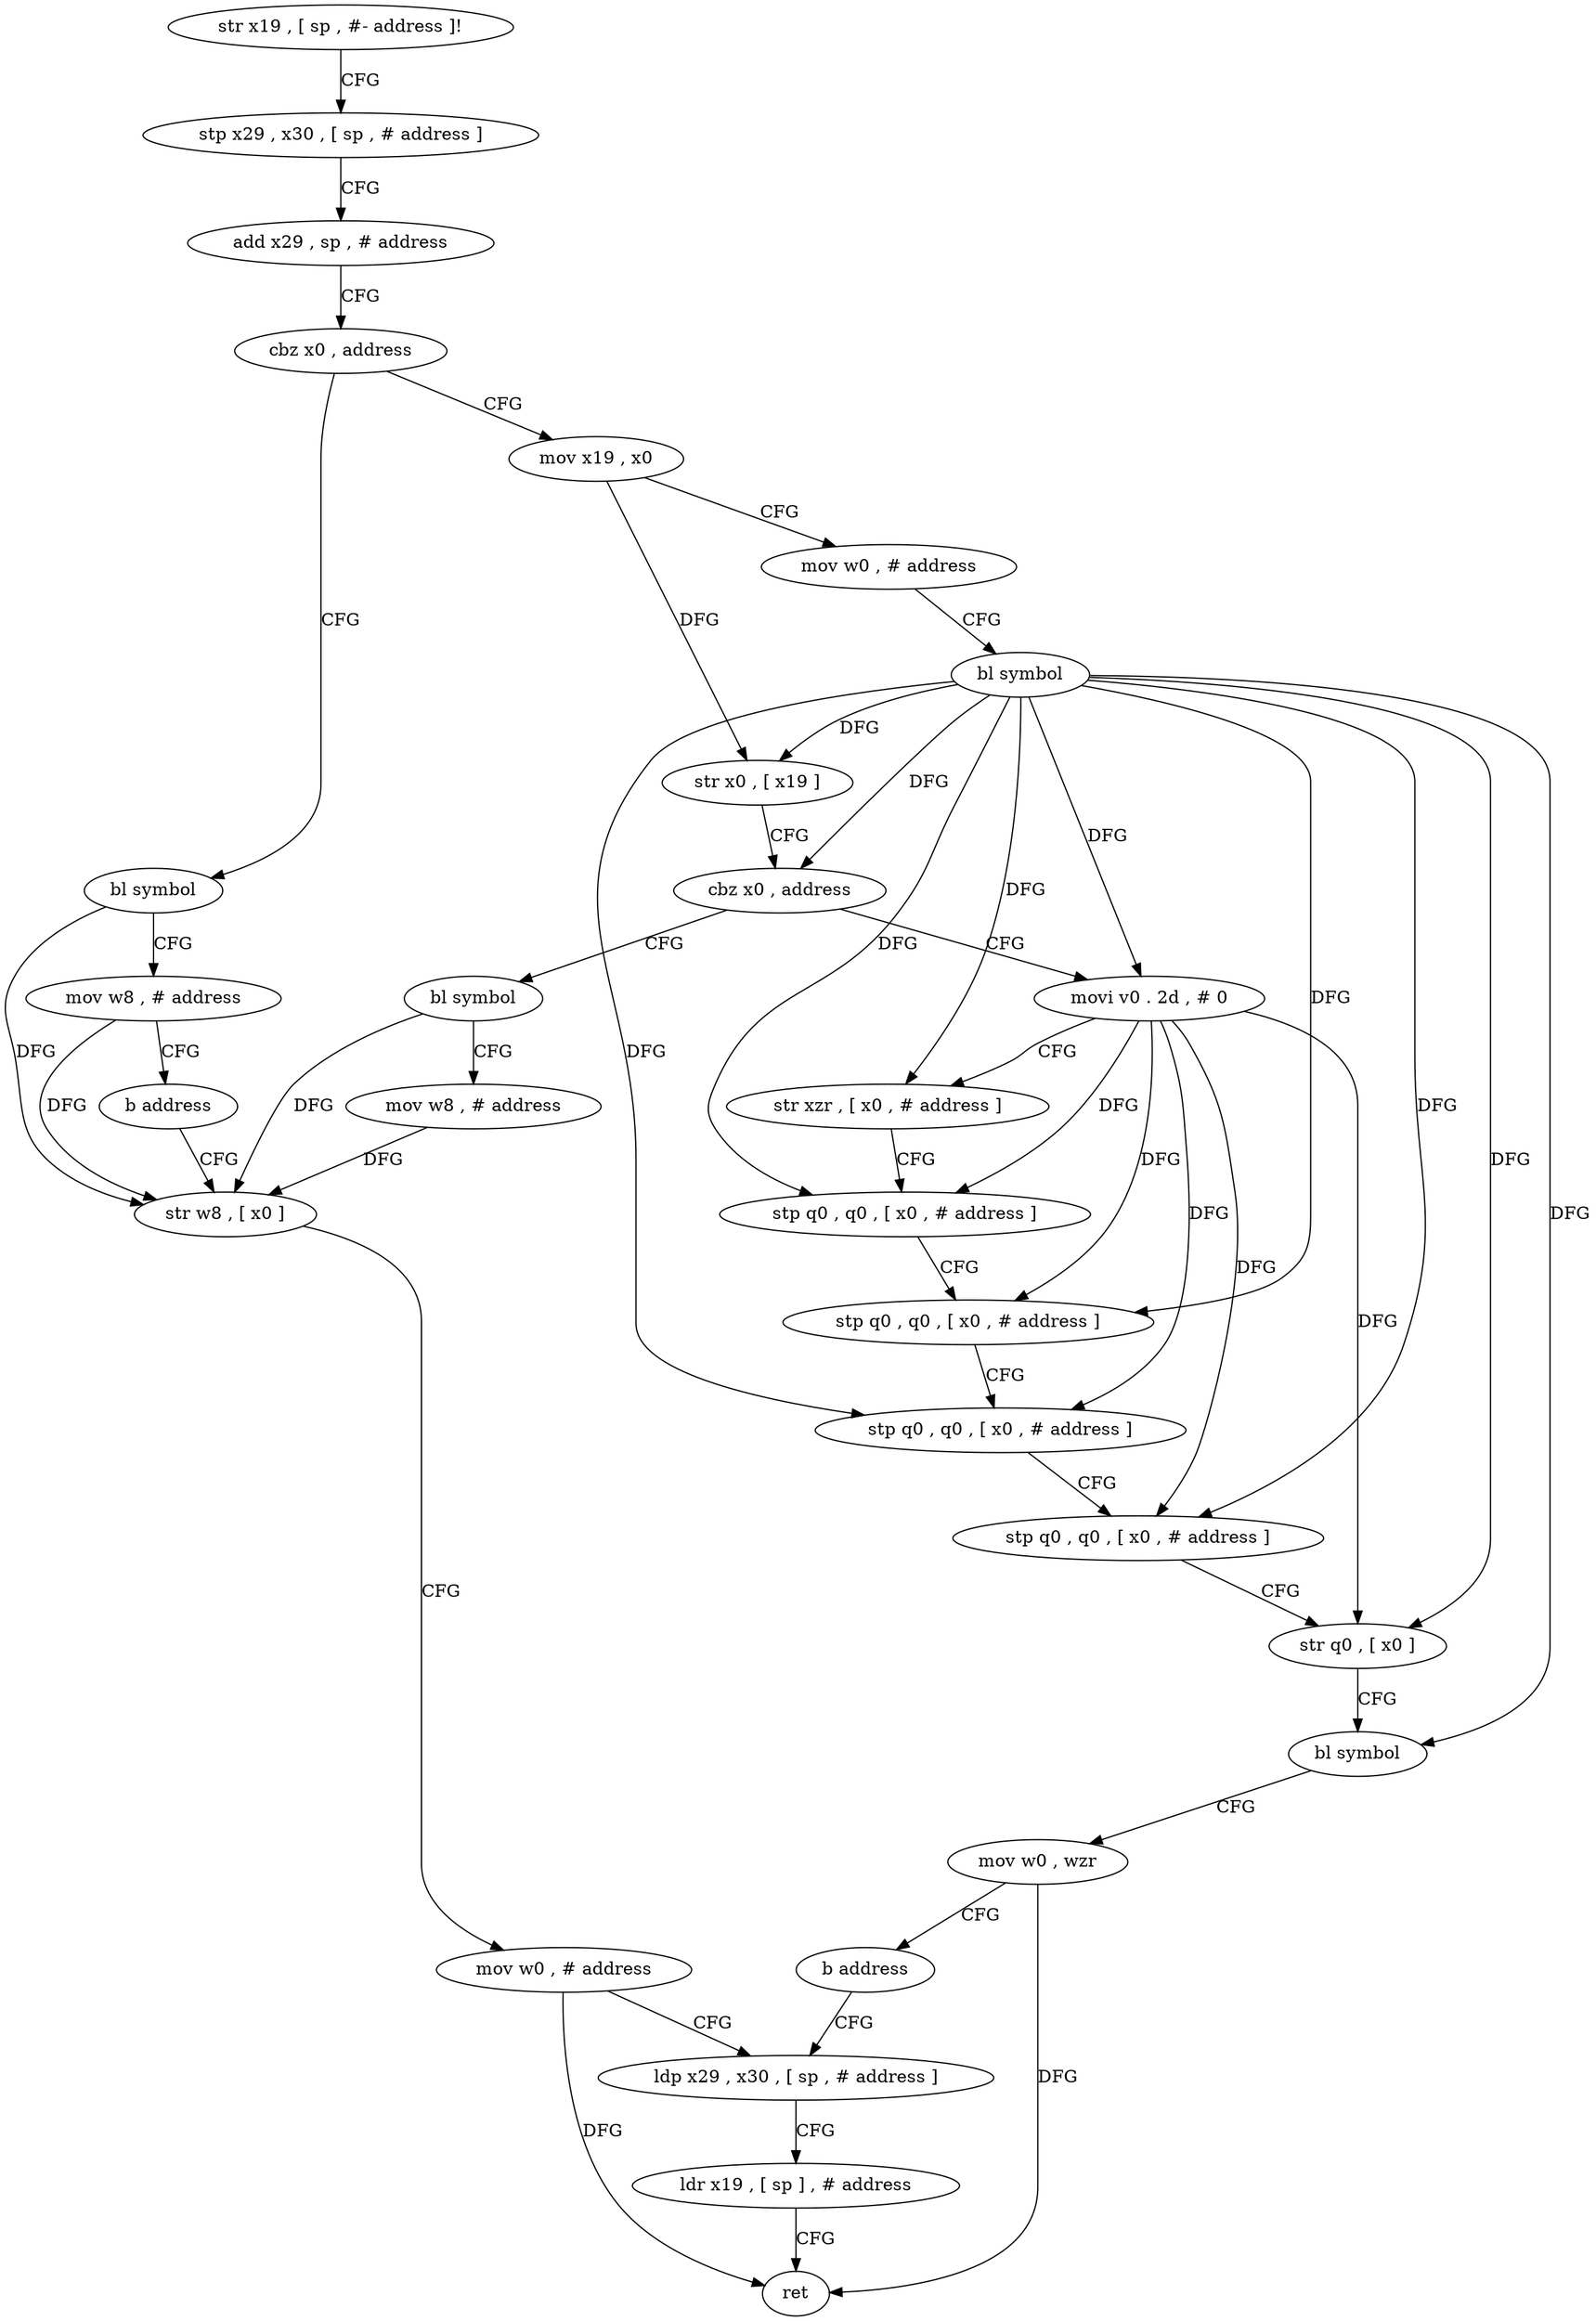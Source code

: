 digraph "func" {
"117844" [label = "str x19 , [ sp , #- address ]!" ]
"117848" [label = "stp x29 , x30 , [ sp , # address ]" ]
"117852" [label = "add x29 , sp , # address" ]
"117856" [label = "cbz x0 , address" ]
"117920" [label = "bl symbol" ]
"117860" [label = "mov x19 , x0" ]
"117924" [label = "mov w8 , # address" ]
"117928" [label = "b address" ]
"117940" [label = "str w8 , [ x0 ]" ]
"117864" [label = "mov w0 , # address" ]
"117868" [label = "bl symbol" ]
"117872" [label = "str x0 , [ x19 ]" ]
"117876" [label = "cbz x0 , address" ]
"117932" [label = "bl symbol" ]
"117880" [label = "movi v0 . 2d , # 0" ]
"117944" [label = "mov w0 , # address" ]
"117948" [label = "ldp x29 , x30 , [ sp , # address ]" ]
"117936" [label = "mov w8 , # address" ]
"117884" [label = "str xzr , [ x0 , # address ]" ]
"117888" [label = "stp q0 , q0 , [ x0 , # address ]" ]
"117892" [label = "stp q0 , q0 , [ x0 , # address ]" ]
"117896" [label = "stp q0 , q0 , [ x0 , # address ]" ]
"117900" [label = "stp q0 , q0 , [ x0 , # address ]" ]
"117904" [label = "str q0 , [ x0 ]" ]
"117908" [label = "bl symbol" ]
"117912" [label = "mov w0 , wzr" ]
"117916" [label = "b address" ]
"117952" [label = "ldr x19 , [ sp ] , # address" ]
"117956" [label = "ret" ]
"117844" -> "117848" [ label = "CFG" ]
"117848" -> "117852" [ label = "CFG" ]
"117852" -> "117856" [ label = "CFG" ]
"117856" -> "117920" [ label = "CFG" ]
"117856" -> "117860" [ label = "CFG" ]
"117920" -> "117924" [ label = "CFG" ]
"117920" -> "117940" [ label = "DFG" ]
"117860" -> "117864" [ label = "CFG" ]
"117860" -> "117872" [ label = "DFG" ]
"117924" -> "117928" [ label = "CFG" ]
"117924" -> "117940" [ label = "DFG" ]
"117928" -> "117940" [ label = "CFG" ]
"117940" -> "117944" [ label = "CFG" ]
"117864" -> "117868" [ label = "CFG" ]
"117868" -> "117872" [ label = "DFG" ]
"117868" -> "117876" [ label = "DFG" ]
"117868" -> "117884" [ label = "DFG" ]
"117868" -> "117888" [ label = "DFG" ]
"117868" -> "117892" [ label = "DFG" ]
"117868" -> "117896" [ label = "DFG" ]
"117868" -> "117900" [ label = "DFG" ]
"117868" -> "117904" [ label = "DFG" ]
"117868" -> "117908" [ label = "DFG" ]
"117868" -> "117880" [ label = "DFG" ]
"117872" -> "117876" [ label = "CFG" ]
"117876" -> "117932" [ label = "CFG" ]
"117876" -> "117880" [ label = "CFG" ]
"117932" -> "117936" [ label = "CFG" ]
"117932" -> "117940" [ label = "DFG" ]
"117880" -> "117884" [ label = "CFG" ]
"117880" -> "117888" [ label = "DFG" ]
"117880" -> "117892" [ label = "DFG" ]
"117880" -> "117896" [ label = "DFG" ]
"117880" -> "117900" [ label = "DFG" ]
"117880" -> "117904" [ label = "DFG" ]
"117944" -> "117948" [ label = "CFG" ]
"117944" -> "117956" [ label = "DFG" ]
"117948" -> "117952" [ label = "CFG" ]
"117936" -> "117940" [ label = "DFG" ]
"117884" -> "117888" [ label = "CFG" ]
"117888" -> "117892" [ label = "CFG" ]
"117892" -> "117896" [ label = "CFG" ]
"117896" -> "117900" [ label = "CFG" ]
"117900" -> "117904" [ label = "CFG" ]
"117904" -> "117908" [ label = "CFG" ]
"117908" -> "117912" [ label = "CFG" ]
"117912" -> "117916" [ label = "CFG" ]
"117912" -> "117956" [ label = "DFG" ]
"117916" -> "117948" [ label = "CFG" ]
"117952" -> "117956" [ label = "CFG" ]
}
